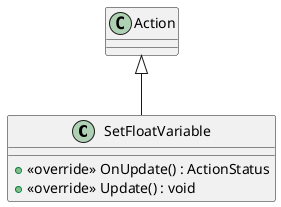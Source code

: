 @startuml
class SetFloatVariable {
    + <<override>> OnUpdate() : ActionStatus
    + <<override>> Update() : void
}
Action <|-- SetFloatVariable
@enduml
